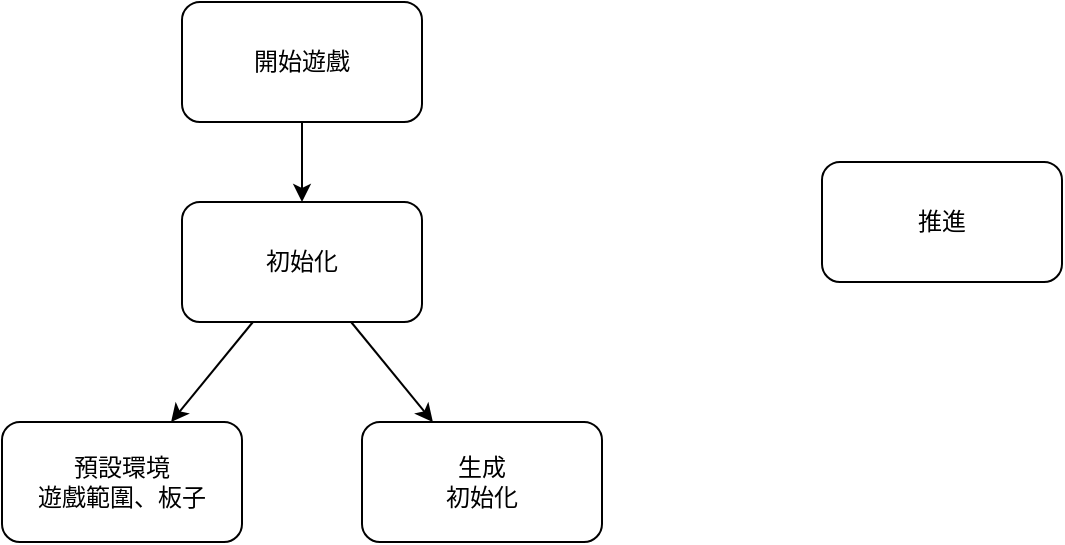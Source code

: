 <mxfile>
    <diagram id="SMWZPLONLcMKS9HEUIMs" name="Page-1">
        <mxGraphModel dx="788" dy="656" grid="1" gridSize="10" guides="1" tooltips="1" connect="1" arrows="1" fold="1" page="1" pageScale="1" pageWidth="850" pageHeight="1100" math="0" shadow="0">
            <root>
                <mxCell id="0"/>
                <mxCell id="1" parent="0"/>
                <mxCell id="4" style="edgeStyle=none;html=1;" edge="1" parent="1" source="2" target="3">
                    <mxGeometry relative="1" as="geometry"/>
                </mxCell>
                <mxCell id="2" value="開始遊戲" style="rounded=1;whiteSpace=wrap;html=1;" vertex="1" parent="1">
                    <mxGeometry x="210" y="120" width="120" height="60" as="geometry"/>
                </mxCell>
                <mxCell id="6" value="" style="edgeStyle=none;html=1;" edge="1" parent="1" source="3" target="5">
                    <mxGeometry relative="1" as="geometry"/>
                </mxCell>
                <mxCell id="9" value="" style="edgeStyle=none;html=1;" edge="1" parent="1" source="3" target="8">
                    <mxGeometry relative="1" as="geometry"/>
                </mxCell>
                <mxCell id="3" value="初始化" style="rounded=1;whiteSpace=wrap;html=1;" vertex="1" parent="1">
                    <mxGeometry x="210" y="220" width="120" height="60" as="geometry"/>
                </mxCell>
                <mxCell id="5" value="預設環境&lt;br&gt;遊戲範圍、板子" style="rounded=1;whiteSpace=wrap;html=1;" vertex="1" parent="1">
                    <mxGeometry x="120" y="330" width="120" height="60" as="geometry"/>
                </mxCell>
                <mxCell id="8" value="生成&lt;br&gt;初始化" style="rounded=1;whiteSpace=wrap;html=1;" vertex="1" parent="1">
                    <mxGeometry x="300" y="330" width="120" height="60" as="geometry"/>
                </mxCell>
                <mxCell id="10" value="推進" style="rounded=1;whiteSpace=wrap;html=1;" vertex="1" parent="1">
                    <mxGeometry x="530" y="200" width="120" height="60" as="geometry"/>
                </mxCell>
            </root>
        </mxGraphModel>
    </diagram>
</mxfile>